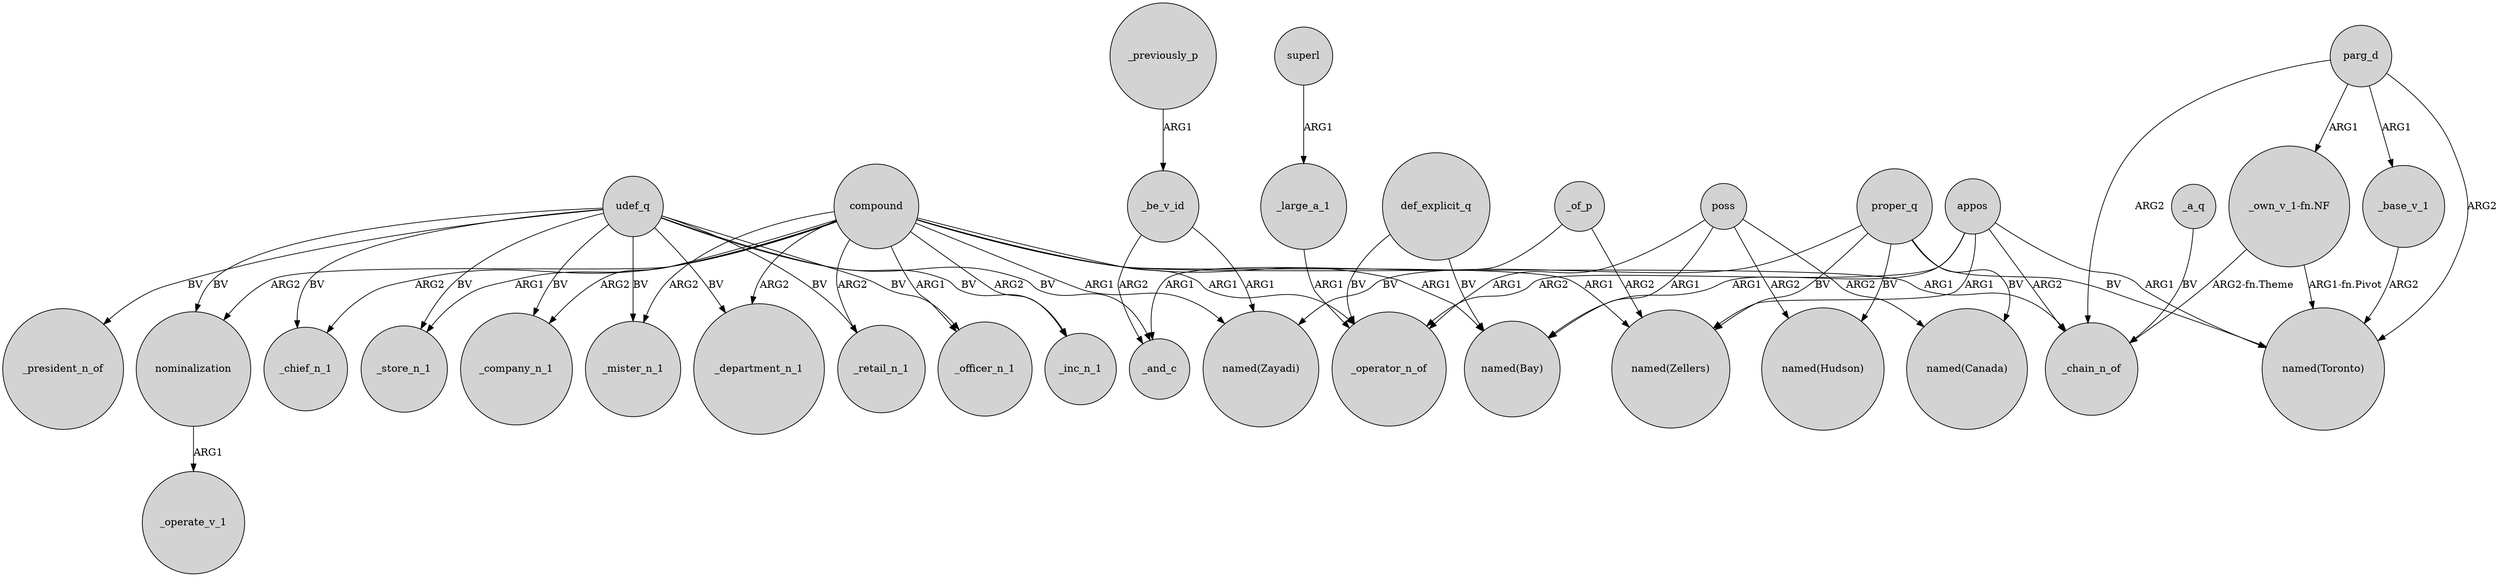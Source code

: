 digraph {
	node [shape=circle style=filled]
	superl -> _large_a_1 [label=ARG1]
	udef_q -> _department_n_1 [label=BV]
	udef_q -> _inc_n_1 [label=BV]
	nominalization -> _operate_v_1 [label=ARG1]
	compound -> _store_n_1 [label=ARG1]
	proper_q -> "named(Canada)" [label=BV]
	appos -> "named(Bay)" [label=ARG1]
	_a_q -> _chain_n_of [label=BV]
	parg_d -> "named(Toronto)" [label=ARG2]
	compound -> "named(Zayadi)" [label=ARG1]
	compound -> _mister_n_1 [label=ARG2]
	compound -> _company_n_1 [label=ARG2]
	compound -> _retail_n_1 [label=ARG2]
	parg_d -> _chain_n_of [label=ARG2]
	compound -> _chain_n_of [label=ARG1]
	"_own_v_1-fn.NF" -> "named(Toronto)" [label="ARG1-fn.Pivot"]
	udef_q -> _mister_n_1 [label=BV]
	compound -> _department_n_1 [label=ARG2]
	compound -> nominalization [label=ARG2]
	parg_d -> "_own_v_1-fn.NF" [label=ARG1]
	proper_q -> "named(Toronto)" [label=BV]
	_be_v_id -> _and_c [label=ARG2]
	compound -> _chief_n_1 [label=ARG2]
	compound -> _officer_n_1 [label=ARG1]
	appos -> "named(Zellers)" [label=ARG1]
	_large_a_1 -> _operator_n_of [label=ARG1]
	poss -> "named(Hudson)" [label=ARG2]
	def_explicit_q -> _operator_n_of [label=BV]
	_be_v_id -> "named(Zayadi)" [label=ARG1]
	appos -> "named(Toronto)" [label=ARG1]
	udef_q -> _chief_n_1 [label=BV]
	udef_q -> _president_n_of [label=BV]
	compound -> "named(Zellers)" [label=ARG1]
	_base_v_1 -> "named(Toronto)" [label=ARG2]
	proper_q -> "named(Zellers)" [label=BV]
	"_own_v_1-fn.NF" -> _chain_n_of [label="ARG2-fn.Theme"]
	udef_q -> _officer_n_1 [label=BV]
	proper_q -> "named(Zayadi)" [label=BV]
	_of_p -> "named(Zellers)" [label=ARG2]
	poss -> "named(Bay)" [label=ARG1]
	poss -> _operator_n_of [label=ARG1]
	poss -> "named(Canada)" [label=ARG2]
	_of_p -> _and_c [label=ARG1]
	udef_q -> nominalization [label=BV]
	compound -> _operator_n_of [label=ARG1]
	appos -> _operator_n_of [label=ARG2]
	proper_q -> "named(Hudson)" [label=BV]
	appos -> _chain_n_of [label=ARG2]
	compound -> "named(Bay)" [label=ARG1]
	parg_d -> _base_v_1 [label=ARG1]
	_previously_p -> _be_v_id [label=ARG1]
	udef_q -> _retail_n_1 [label=BV]
	def_explicit_q -> "named(Bay)" [label=BV]
	udef_q -> _and_c [label=BV]
	compound -> _inc_n_1 [label=ARG2]
	udef_q -> _company_n_1 [label=BV]
	udef_q -> _store_n_1 [label=BV]
}

